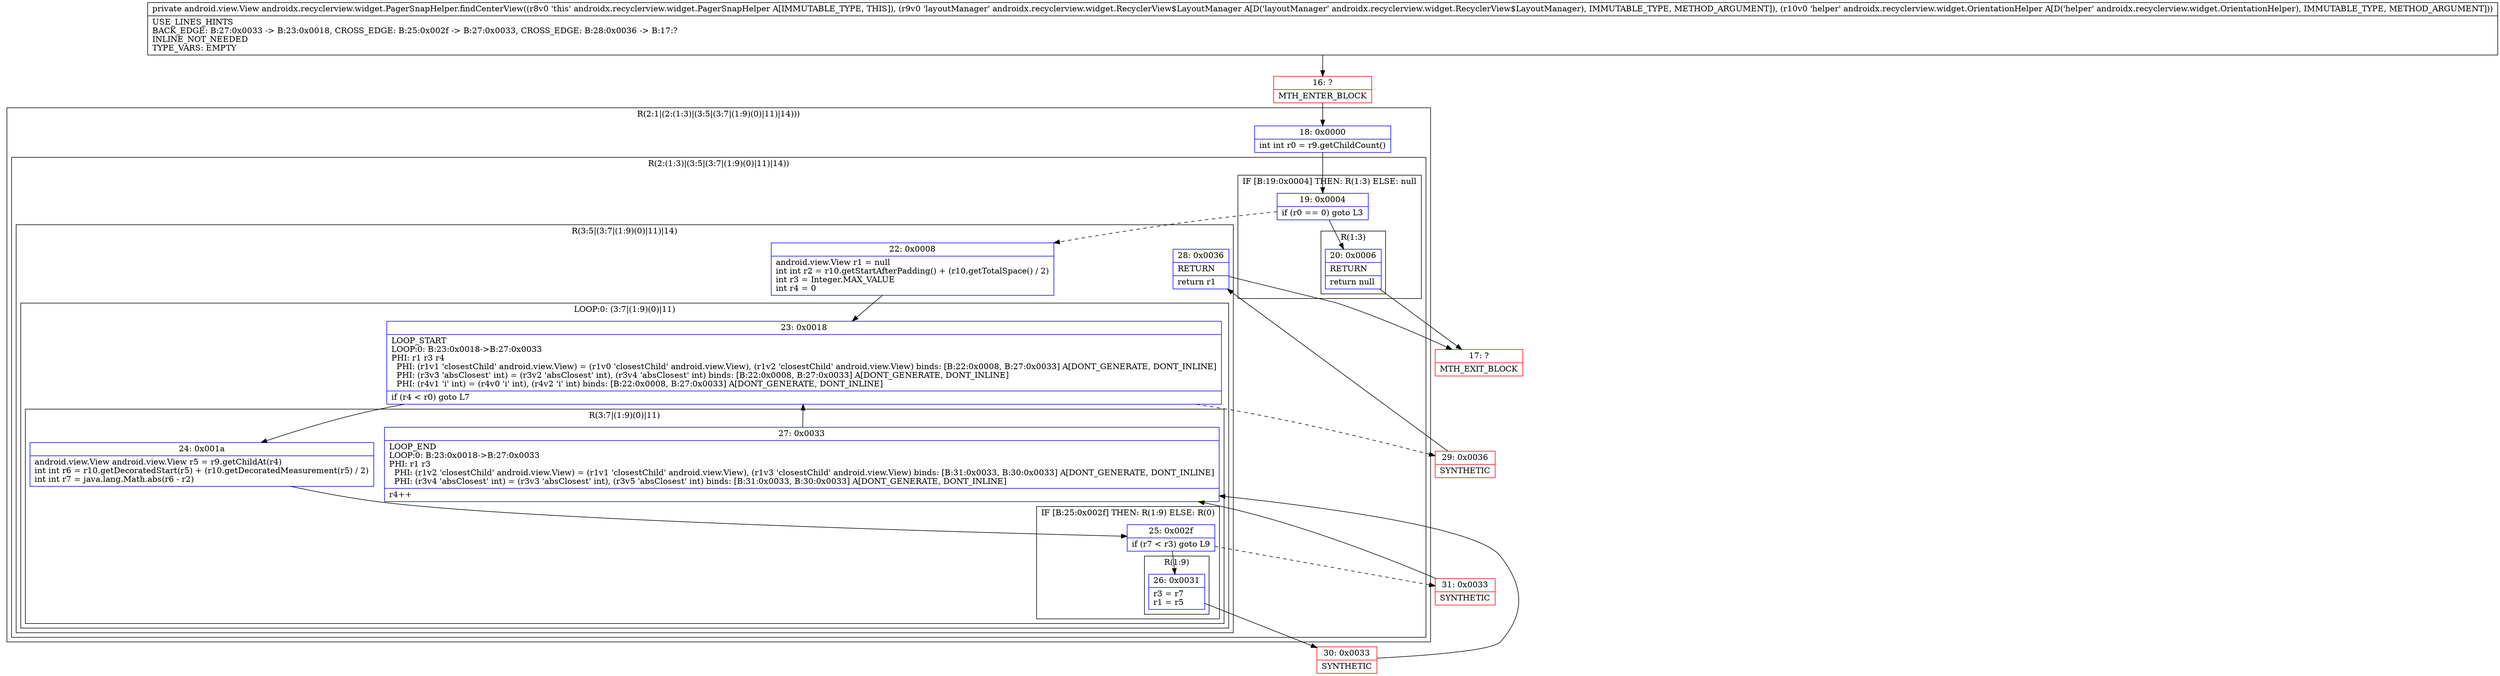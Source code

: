 digraph "CFG forandroidx.recyclerview.widget.PagerSnapHelper.findCenterView(Landroidx\/recyclerview\/widget\/RecyclerView$LayoutManager;Landroidx\/recyclerview\/widget\/OrientationHelper;)Landroid\/view\/View;" {
subgraph cluster_Region_1825330776 {
label = "R(2:1|(2:(1:3)|(3:5|(3:7|(1:9)(0)|11)|14)))";
node [shape=record,color=blue];
Node_18 [shape=record,label="{18\:\ 0x0000|int int r0 = r9.getChildCount()\l}"];
subgraph cluster_Region_738299999 {
label = "R(2:(1:3)|(3:5|(3:7|(1:9)(0)|11)|14))";
node [shape=record,color=blue];
subgraph cluster_IfRegion_258921812 {
label = "IF [B:19:0x0004] THEN: R(1:3) ELSE: null";
node [shape=record,color=blue];
Node_19 [shape=record,label="{19\:\ 0x0004|if (r0 == 0) goto L3\l}"];
subgraph cluster_Region_1694063130 {
label = "R(1:3)";
node [shape=record,color=blue];
Node_20 [shape=record,label="{20\:\ 0x0006|RETURN\l|return null\l}"];
}
}
subgraph cluster_Region_1331341737 {
label = "R(3:5|(3:7|(1:9)(0)|11)|14)";
node [shape=record,color=blue];
Node_22 [shape=record,label="{22\:\ 0x0008|android.view.View r1 = null\lint int r2 = r10.getStartAfterPadding() + (r10.getTotalSpace() \/ 2)\lint r3 = Integer.MAX_VALUE\lint r4 = 0\l}"];
subgraph cluster_LoopRegion_1625379263 {
label = "LOOP:0: (3:7|(1:9)(0)|11)";
node [shape=record,color=blue];
Node_23 [shape=record,label="{23\:\ 0x0018|LOOP_START\lLOOP:0: B:23:0x0018\-\>B:27:0x0033\lPHI: r1 r3 r4 \l  PHI: (r1v1 'closestChild' android.view.View) = (r1v0 'closestChild' android.view.View), (r1v2 'closestChild' android.view.View) binds: [B:22:0x0008, B:27:0x0033] A[DONT_GENERATE, DONT_INLINE]\l  PHI: (r3v3 'absClosest' int) = (r3v2 'absClosest' int), (r3v4 'absClosest' int) binds: [B:22:0x0008, B:27:0x0033] A[DONT_GENERATE, DONT_INLINE]\l  PHI: (r4v1 'i' int) = (r4v0 'i' int), (r4v2 'i' int) binds: [B:22:0x0008, B:27:0x0033] A[DONT_GENERATE, DONT_INLINE]\l|if (r4 \< r0) goto L7\l}"];
subgraph cluster_Region_941093256 {
label = "R(3:7|(1:9)(0)|11)";
node [shape=record,color=blue];
Node_24 [shape=record,label="{24\:\ 0x001a|android.view.View android.view.View r5 = r9.getChildAt(r4)\lint int r6 = r10.getDecoratedStart(r5) + (r10.getDecoratedMeasurement(r5) \/ 2)\lint int r7 = java.lang.Math.abs(r6 \- r2)\l}"];
subgraph cluster_IfRegion_1385243548 {
label = "IF [B:25:0x002f] THEN: R(1:9) ELSE: R(0)";
node [shape=record,color=blue];
Node_25 [shape=record,label="{25\:\ 0x002f|if (r7 \< r3) goto L9\l}"];
subgraph cluster_Region_1093290124 {
label = "R(1:9)";
node [shape=record,color=blue];
Node_26 [shape=record,label="{26\:\ 0x0031|r3 = r7\lr1 = r5\l}"];
}
subgraph cluster_Region_225314339 {
label = "R(0)";
node [shape=record,color=blue];
}
}
Node_27 [shape=record,label="{27\:\ 0x0033|LOOP_END\lLOOP:0: B:23:0x0018\-\>B:27:0x0033\lPHI: r1 r3 \l  PHI: (r1v2 'closestChild' android.view.View) = (r1v1 'closestChild' android.view.View), (r1v3 'closestChild' android.view.View) binds: [B:31:0x0033, B:30:0x0033] A[DONT_GENERATE, DONT_INLINE]\l  PHI: (r3v4 'absClosest' int) = (r3v3 'absClosest' int), (r3v5 'absClosest' int) binds: [B:31:0x0033, B:30:0x0033] A[DONT_GENERATE, DONT_INLINE]\l|r4++\l}"];
}
}
Node_28 [shape=record,label="{28\:\ 0x0036|RETURN\l|return r1\l}"];
}
}
}
Node_16 [shape=record,color=red,label="{16\:\ ?|MTH_ENTER_BLOCK\l}"];
Node_17 [shape=record,color=red,label="{17\:\ ?|MTH_EXIT_BLOCK\l}"];
Node_30 [shape=record,color=red,label="{30\:\ 0x0033|SYNTHETIC\l}"];
Node_31 [shape=record,color=red,label="{31\:\ 0x0033|SYNTHETIC\l}"];
Node_29 [shape=record,color=red,label="{29\:\ 0x0036|SYNTHETIC\l}"];
MethodNode[shape=record,label="{private android.view.View androidx.recyclerview.widget.PagerSnapHelper.findCenterView((r8v0 'this' androidx.recyclerview.widget.PagerSnapHelper A[IMMUTABLE_TYPE, THIS]), (r9v0 'layoutManager' androidx.recyclerview.widget.RecyclerView$LayoutManager A[D('layoutManager' androidx.recyclerview.widget.RecyclerView$LayoutManager), IMMUTABLE_TYPE, METHOD_ARGUMENT]), (r10v0 'helper' androidx.recyclerview.widget.OrientationHelper A[D('helper' androidx.recyclerview.widget.OrientationHelper), IMMUTABLE_TYPE, METHOD_ARGUMENT]))  | USE_LINES_HINTS\lBACK_EDGE: B:27:0x0033 \-\> B:23:0x0018, CROSS_EDGE: B:25:0x002f \-\> B:27:0x0033, CROSS_EDGE: B:28:0x0036 \-\> B:17:?\lINLINE_NOT_NEEDED\lTYPE_VARS: EMPTY\l}"];
MethodNode -> Node_16;Node_18 -> Node_19;
Node_19 -> Node_20;
Node_19 -> Node_22[style=dashed];
Node_20 -> Node_17;
Node_22 -> Node_23;
Node_23 -> Node_24;
Node_23 -> Node_29[style=dashed];
Node_24 -> Node_25;
Node_25 -> Node_26;
Node_25 -> Node_31[style=dashed];
Node_26 -> Node_30;
Node_27 -> Node_23;
Node_28 -> Node_17;
Node_16 -> Node_18;
Node_30 -> Node_27;
Node_31 -> Node_27;
Node_29 -> Node_28;
}

